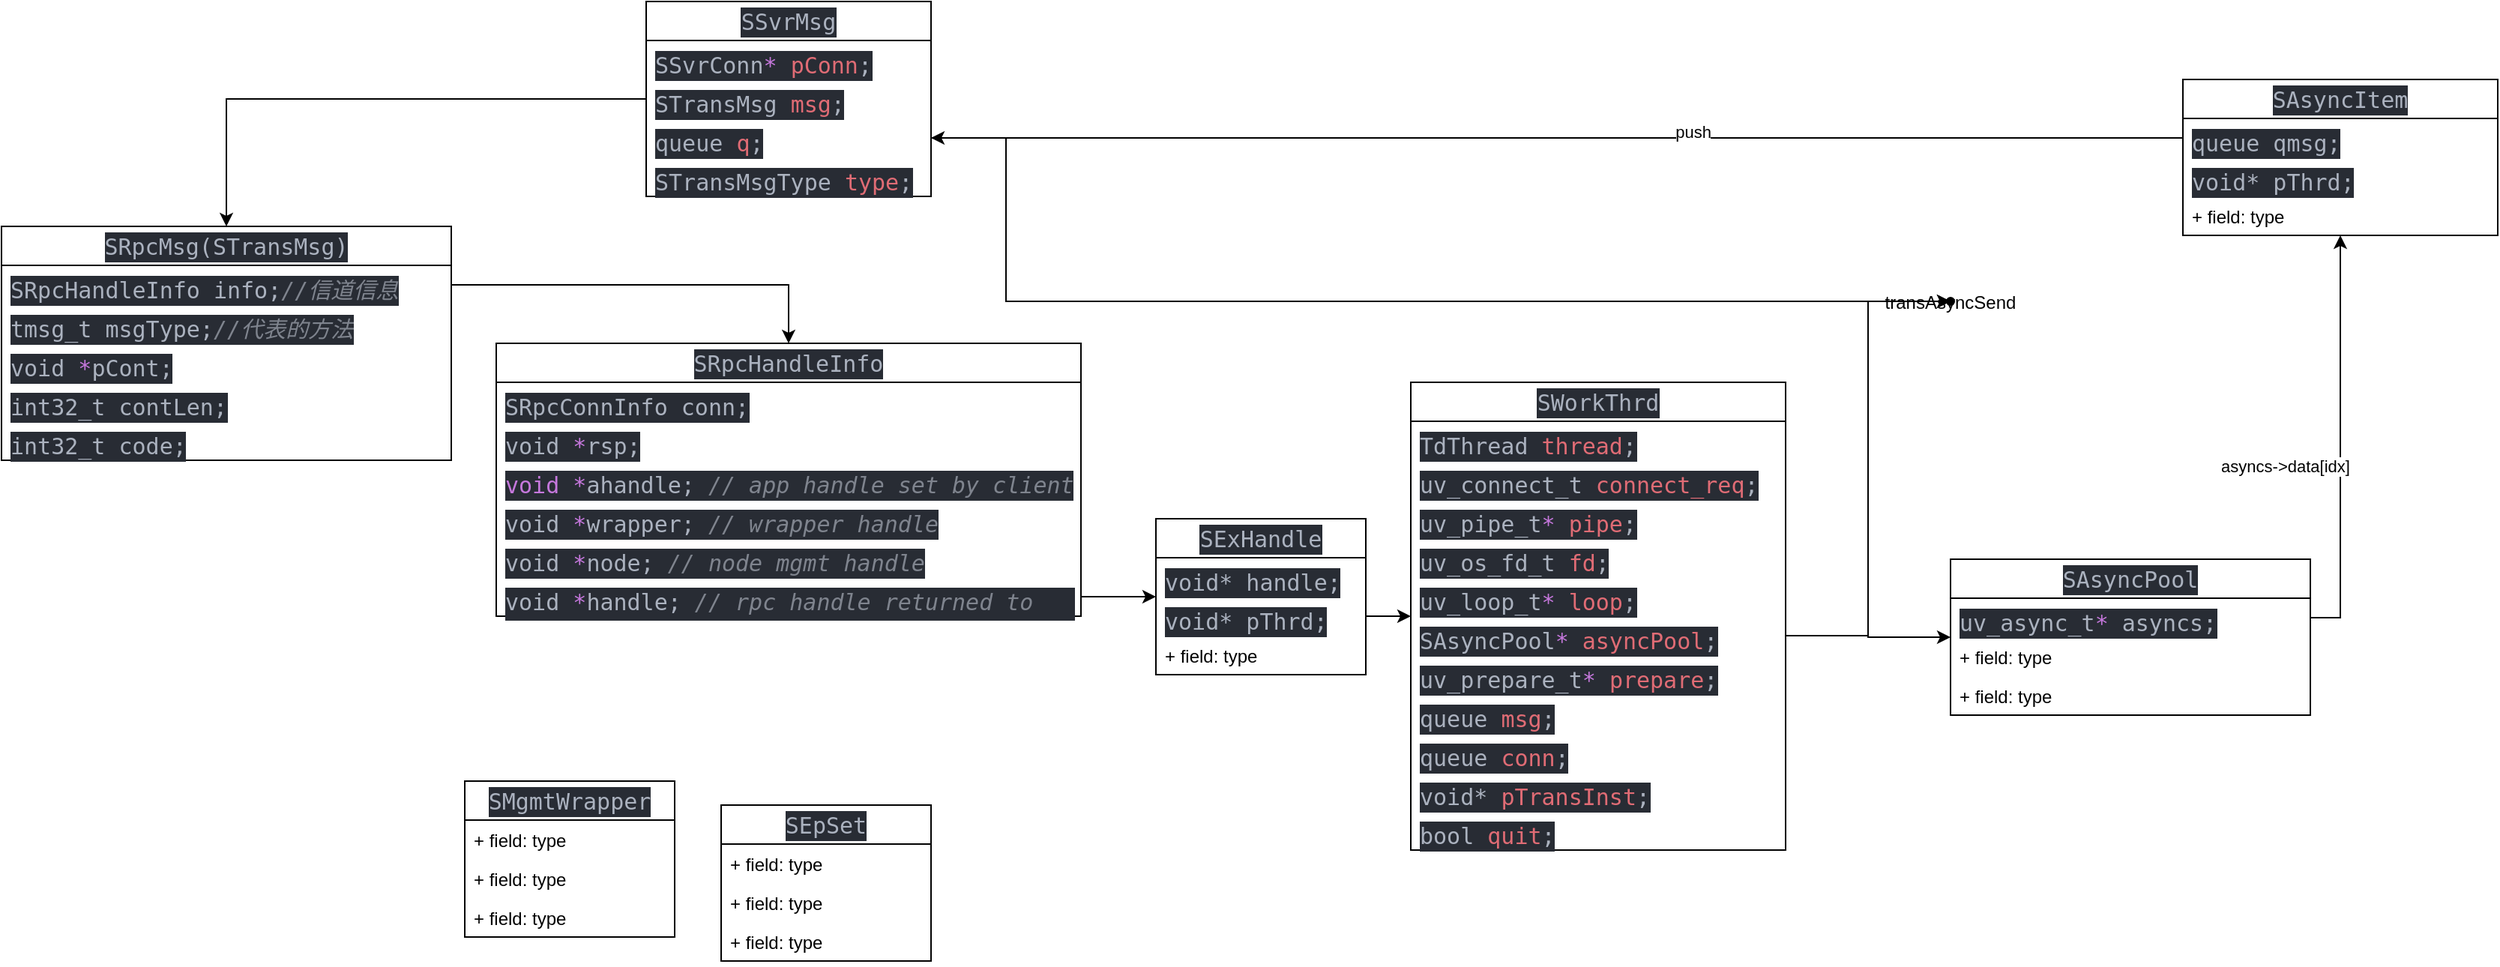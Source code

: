 <mxfile version="21.2.1" type="github">
  <diagram name="第 1 页" id="Cnz2bjXaFL4kkvWKrEmu">
    <mxGraphModel dx="3669" dy="931" grid="1" gridSize="10" guides="1" tooltips="1" connect="1" arrows="1" fold="1" page="1" pageScale="1" pageWidth="850" pageHeight="1100" math="0" shadow="0">
      <root>
        <mxCell id="0" />
        <mxCell id="1" parent="0" />
        <mxCell id="lnTkOZh4VK6lLw1P0NhX-2" value="&lt;div style=&quot;color: rgb(171, 178, 191); background-color: rgb(40, 44, 52); font-family: &amp;quot;Cascadia Code&amp;quot;, &amp;quot;Cascadia Code&amp;quot;, monospace, &amp;quot;Droid Sans Mono&amp;quot;, &amp;quot;monospace&amp;quot;, monospace; font-weight: normal; font-size: 15px; line-height: 20px;&quot;&gt;&lt;div&gt;SRpcMsg(STransMsg)&lt;/div&gt;&lt;/div&gt;" style="swimlane;fontStyle=0;childLayout=stackLayout;horizontal=1;startSize=26;fillColor=none;horizontalStack=0;resizeParent=1;resizeParentMax=0;resizeLast=0;collapsible=1;marginBottom=0;whiteSpace=wrap;html=1;" vertex="1" parent="1">
          <mxGeometry x="-1030" y="290" width="300" height="156" as="geometry" />
        </mxCell>
        <mxCell id="lnTkOZh4VK6lLw1P0NhX-3" value="&lt;div style=&quot;color: rgb(171, 178, 191); background-color: rgb(40, 44, 52); font-family: &amp;quot;Cascadia Code&amp;quot;, &amp;quot;Cascadia Code&amp;quot;, monospace, &amp;quot;Droid Sans Mono&amp;quot;, &amp;quot;monospace&amp;quot;, monospace; font-weight: normal; font-size: 15px; line-height: 20px;&quot;&gt;&lt;div&gt;SRpcHandleInfo info;&lt;span style=&quot;color: #7f848e;font-style: italic;&quot;&gt;//信道信息&lt;/span&gt;&lt;/div&gt;&lt;/div&gt;" style="text;strokeColor=none;fillColor=none;align=left;verticalAlign=top;spacingLeft=4;spacingRight=4;overflow=hidden;rotatable=0;points=[[0,0.5],[1,0.5]];portConstraint=eastwest;whiteSpace=wrap;html=1;" vertex="1" parent="lnTkOZh4VK6lLw1P0NhX-2">
          <mxGeometry y="26" width="300" height="26" as="geometry" />
        </mxCell>
        <mxCell id="lnTkOZh4VK6lLw1P0NhX-4" value="&lt;div style=&quot;color: rgb(171, 178, 191); background-color: rgb(40, 44, 52); font-family: &amp;quot;Cascadia Code&amp;quot;, &amp;quot;Cascadia Code&amp;quot;, monospace, &amp;quot;Droid Sans Mono&amp;quot;, &amp;quot;monospace&amp;quot;, monospace; font-weight: normal; font-size: 15px; line-height: 20px;&quot;&gt;&lt;div&gt;tmsg_t&lt;span style=&quot;color: #abb2bf;&quot;&gt;         msgType;&lt;/span&gt;&lt;span style=&quot;color: #7f848e;font-style: italic;&quot;&gt;//代表的方法&lt;/span&gt;&lt;/div&gt;&lt;/div&gt;" style="text;strokeColor=none;fillColor=none;align=left;verticalAlign=top;spacingLeft=4;spacingRight=4;overflow=hidden;rotatable=0;points=[[0,0.5],[1,0.5]];portConstraint=eastwest;whiteSpace=wrap;html=1;" vertex="1" parent="lnTkOZh4VK6lLw1P0NhX-2">
          <mxGeometry y="52" width="300" height="26" as="geometry" />
        </mxCell>
        <mxCell id="lnTkOZh4VK6lLw1P0NhX-5" value="&lt;div style=&quot;color: rgb(171, 178, 191); background-color: rgb(40, 44, 52); font-family: &amp;quot;Cascadia Code&amp;quot;, &amp;quot;Cascadia Code&amp;quot;, monospace, &amp;quot;Droid Sans Mono&amp;quot;, &amp;quot;monospace&amp;quot;, monospace; font-weight: normal; font-size: 15px; line-height: 20px;&quot;&gt;&lt;div&gt;void&lt;span style=&quot;color: #abb2bf;&quot;&gt;          &lt;/span&gt;&lt;span style=&quot;color: #c678dd;&quot;&gt;*&lt;/span&gt;&lt;span style=&quot;color: #abb2bf;&quot;&gt;pCont;&lt;/span&gt;&lt;/div&gt;&lt;/div&gt;" style="text;strokeColor=none;fillColor=none;align=left;verticalAlign=top;spacingLeft=4;spacingRight=4;overflow=hidden;rotatable=0;points=[[0,0.5],[1,0.5]];portConstraint=eastwest;whiteSpace=wrap;html=1;" vertex="1" parent="lnTkOZh4VK6lLw1P0NhX-2">
          <mxGeometry y="78" width="300" height="26" as="geometry" />
        </mxCell>
        <mxCell id="lnTkOZh4VK6lLw1P0NhX-24" value="&lt;div style=&quot;color: rgb(171, 178, 191); background-color: rgb(40, 44, 52); font-family: &amp;quot;Cascadia Code&amp;quot;, &amp;quot;Cascadia Code&amp;quot;, monospace, &amp;quot;Droid Sans Mono&amp;quot;, &amp;quot;monospace&amp;quot;, monospace; font-weight: normal; font-size: 15px; line-height: 20px;&quot;&gt;&lt;div&gt;int32_t&lt;span style=&quot;color: #abb2bf;&quot;&gt;        contLen;&lt;/span&gt;&lt;/div&gt;&lt;/div&gt;" style="text;strokeColor=none;fillColor=none;align=left;verticalAlign=top;spacingLeft=4;spacingRight=4;overflow=hidden;rotatable=0;points=[[0,0.5],[1,0.5]];portConstraint=eastwest;whiteSpace=wrap;html=1;" vertex="1" parent="lnTkOZh4VK6lLw1P0NhX-2">
          <mxGeometry y="104" width="300" height="26" as="geometry" />
        </mxCell>
        <mxCell id="lnTkOZh4VK6lLw1P0NhX-25" value="&lt;div style=&quot;color: rgb(171, 178, 191); background-color: rgb(40, 44, 52); font-family: &amp;quot;Cascadia Code&amp;quot;, &amp;quot;Cascadia Code&amp;quot;, monospace, &amp;quot;Droid Sans Mono&amp;quot;, &amp;quot;monospace&amp;quot;, monospace; font-weight: normal; font-size: 15px; line-height: 20px;&quot;&gt;&lt;div&gt;int32_t&lt;span style=&quot;color: #abb2bf;&quot;&gt;        code;&lt;/span&gt;&lt;/div&gt;&lt;/div&gt;" style="text;strokeColor=none;fillColor=none;align=left;verticalAlign=top;spacingLeft=4;spacingRight=4;overflow=hidden;rotatable=0;points=[[0,0.5],[1,0.5]];portConstraint=eastwest;whiteSpace=wrap;html=1;" vertex="1" parent="lnTkOZh4VK6lLw1P0NhX-2">
          <mxGeometry y="130" width="300" height="26" as="geometry" />
        </mxCell>
        <mxCell id="lnTkOZh4VK6lLw1P0NhX-7" value="&lt;div style=&quot;color: rgb(171, 178, 191); background-color: rgb(40, 44, 52); font-family: &amp;quot;Cascadia Code&amp;quot;, &amp;quot;Cascadia Code&amp;quot;, monospace, &amp;quot;Droid Sans Mono&amp;quot;, &amp;quot;monospace&amp;quot;, monospace; font-weight: normal; font-size: 15px; line-height: 20px;&quot;&gt;&lt;div&gt;SEpSet&lt;/div&gt;&lt;/div&gt;" style="swimlane;fontStyle=0;childLayout=stackLayout;horizontal=1;startSize=26;fillColor=none;horizontalStack=0;resizeParent=1;resizeParentMax=0;resizeLast=0;collapsible=1;marginBottom=0;whiteSpace=wrap;html=1;" vertex="1" parent="1">
          <mxGeometry x="-550" y="676" width="140" height="104" as="geometry" />
        </mxCell>
        <mxCell id="lnTkOZh4VK6lLw1P0NhX-8" value="+ field: type" style="text;strokeColor=none;fillColor=none;align=left;verticalAlign=top;spacingLeft=4;spacingRight=4;overflow=hidden;rotatable=0;points=[[0,0.5],[1,0.5]];portConstraint=eastwest;whiteSpace=wrap;html=1;" vertex="1" parent="lnTkOZh4VK6lLw1P0NhX-7">
          <mxGeometry y="26" width="140" height="26" as="geometry" />
        </mxCell>
        <mxCell id="lnTkOZh4VK6lLw1P0NhX-9" value="+ field: type" style="text;strokeColor=none;fillColor=none;align=left;verticalAlign=top;spacingLeft=4;spacingRight=4;overflow=hidden;rotatable=0;points=[[0,0.5],[1,0.5]];portConstraint=eastwest;whiteSpace=wrap;html=1;" vertex="1" parent="lnTkOZh4VK6lLw1P0NhX-7">
          <mxGeometry y="52" width="140" height="26" as="geometry" />
        </mxCell>
        <mxCell id="lnTkOZh4VK6lLw1P0NhX-10" value="+ field: type" style="text;strokeColor=none;fillColor=none;align=left;verticalAlign=top;spacingLeft=4;spacingRight=4;overflow=hidden;rotatable=0;points=[[0,0.5],[1,0.5]];portConstraint=eastwest;whiteSpace=wrap;html=1;" vertex="1" parent="lnTkOZh4VK6lLw1P0NhX-7">
          <mxGeometry y="78" width="140" height="26" as="geometry" />
        </mxCell>
        <mxCell id="lnTkOZh4VK6lLw1P0NhX-11" value="&lt;div style=&quot;color: rgb(171, 178, 191); background-color: rgb(40, 44, 52); font-family: &amp;quot;Cascadia Code&amp;quot;, &amp;quot;Cascadia Code&amp;quot;, monospace, &amp;quot;Droid Sans Mono&amp;quot;, &amp;quot;monospace&amp;quot;, monospace; font-weight: normal; font-size: 15px; line-height: 20px;&quot;&gt;&lt;div&gt;SMgmtWrapper&lt;/div&gt;&lt;/div&gt;" style="swimlane;fontStyle=0;childLayout=stackLayout;horizontal=1;startSize=26;fillColor=none;horizontalStack=0;resizeParent=1;resizeParentMax=0;resizeLast=0;collapsible=1;marginBottom=0;whiteSpace=wrap;html=1;" vertex="1" parent="1">
          <mxGeometry x="-721" y="660" width="140" height="104" as="geometry" />
        </mxCell>
        <mxCell id="lnTkOZh4VK6lLw1P0NhX-12" value="+ field: type" style="text;strokeColor=none;fillColor=none;align=left;verticalAlign=top;spacingLeft=4;spacingRight=4;overflow=hidden;rotatable=0;points=[[0,0.5],[1,0.5]];portConstraint=eastwest;whiteSpace=wrap;html=1;" vertex="1" parent="lnTkOZh4VK6lLw1P0NhX-11">
          <mxGeometry y="26" width="140" height="26" as="geometry" />
        </mxCell>
        <mxCell id="lnTkOZh4VK6lLw1P0NhX-13" value="+ field: type" style="text;strokeColor=none;fillColor=none;align=left;verticalAlign=top;spacingLeft=4;spacingRight=4;overflow=hidden;rotatable=0;points=[[0,0.5],[1,0.5]];portConstraint=eastwest;whiteSpace=wrap;html=1;" vertex="1" parent="lnTkOZh4VK6lLw1P0NhX-11">
          <mxGeometry y="52" width="140" height="26" as="geometry" />
        </mxCell>
        <mxCell id="lnTkOZh4VK6lLw1P0NhX-14" value="+ field: type" style="text;strokeColor=none;fillColor=none;align=left;verticalAlign=top;spacingLeft=4;spacingRight=4;overflow=hidden;rotatable=0;points=[[0,0.5],[1,0.5]];portConstraint=eastwest;whiteSpace=wrap;html=1;" vertex="1" parent="lnTkOZh4VK6lLw1P0NhX-11">
          <mxGeometry y="78" width="140" height="26" as="geometry" />
        </mxCell>
        <mxCell id="lnTkOZh4VK6lLw1P0NhX-15" value="&lt;div style=&quot;color: rgb(171, 178, 191); background-color: rgb(40, 44, 52); font-family: &amp;quot;Cascadia Code&amp;quot;, &amp;quot;Cascadia Code&amp;quot;, monospace, &amp;quot;Droid Sans Mono&amp;quot;, &amp;quot;monospace&amp;quot;, monospace; font-weight: normal; font-size: 15px; line-height: 20px;&quot;&gt;&lt;div&gt;SRpcHandleInfo&lt;/div&gt;&lt;/div&gt;" style="swimlane;fontStyle=0;childLayout=stackLayout;horizontal=1;startSize=26;fillColor=none;horizontalStack=0;resizeParent=1;resizeParentMax=0;resizeLast=0;collapsible=1;marginBottom=0;whiteSpace=wrap;html=1;" vertex="1" parent="1">
          <mxGeometry x="-700" y="368" width="390" height="182" as="geometry" />
        </mxCell>
        <mxCell id="lnTkOZh4VK6lLw1P0NhX-16" value="&lt;div style=&quot;color: rgb(171, 178, 191); background-color: rgb(40, 44, 52); font-family: &amp;quot;Cascadia Code&amp;quot;, &amp;quot;Cascadia Code&amp;quot;, monospace, &amp;quot;Droid Sans Mono&amp;quot;, &amp;quot;monospace&amp;quot;, monospace; font-weight: normal; font-size: 15px; line-height: 20px;&quot;&gt;&lt;div&gt;SRpcConnInfo conn;&lt;/div&gt;&lt;/div&gt;" style="text;strokeColor=none;fillColor=none;align=left;verticalAlign=top;spacingLeft=4;spacingRight=4;overflow=hidden;rotatable=0;points=[[0,0.5],[1,0.5]];portConstraint=eastwest;whiteSpace=wrap;html=1;" vertex="1" parent="lnTkOZh4VK6lLw1P0NhX-15">
          <mxGeometry y="26" width="390" height="26" as="geometry" />
        </mxCell>
        <mxCell id="lnTkOZh4VK6lLw1P0NhX-17" value="&lt;div style=&quot;color: rgb(171, 178, 191); background-color: rgb(40, 44, 52); font-family: &amp;quot;Cascadia Code&amp;quot;, &amp;quot;Cascadia Code&amp;quot;, monospace, &amp;quot;Droid Sans Mono&amp;quot;, &amp;quot;monospace&amp;quot;, monospace; font-weight: normal; font-size: 15px; line-height: 20px;&quot;&gt;&lt;div&gt;void&lt;span style=&quot;color: #abb2bf;&quot;&gt;   &lt;/span&gt;&lt;span style=&quot;color: #c678dd;&quot;&gt;*&lt;/span&gt;&lt;span style=&quot;color: #abb2bf;&quot;&gt;rsp;&lt;/span&gt;&lt;/div&gt;&lt;/div&gt;" style="text;strokeColor=none;fillColor=none;align=left;verticalAlign=top;spacingLeft=4;spacingRight=4;overflow=hidden;rotatable=0;points=[[0,0.5],[1,0.5]];portConstraint=eastwest;whiteSpace=wrap;html=1;" vertex="1" parent="lnTkOZh4VK6lLw1P0NhX-15">
          <mxGeometry y="52" width="390" height="26" as="geometry" />
        </mxCell>
        <mxCell id="lnTkOZh4VK6lLw1P0NhX-18" value="&lt;div style=&quot;color: rgb(171, 178, 191); background-color: rgb(40, 44, 52); font-family: &amp;quot;Cascadia Code&amp;quot;, &amp;quot;Cascadia Code&amp;quot;, monospace, &amp;quot;Droid Sans Mono&amp;quot;, &amp;quot;monospace&amp;quot;, monospace; font-weight: normal; font-size: 15px; line-height: 20px;&quot;&gt;&lt;div&gt; &lt;span style=&quot;color: #c678dd;&quot;&gt;void&lt;/span&gt;&lt;span style=&quot;color: #abb2bf;&quot;&gt; &lt;/span&gt;&lt;span style=&quot;color: #c678dd;&quot;&gt;*&lt;/span&gt;&lt;span style=&quot;color: #abb2bf;&quot;&gt;ahandle;&lt;/span&gt;&lt;span style=&quot;color: #7f848e;font-style: italic;&quot;&gt;  // app handle set by client&lt;/span&gt;&lt;/div&gt;&lt;/div&gt;" style="text;strokeColor=none;fillColor=none;align=left;verticalAlign=top;spacingLeft=4;spacingRight=4;overflow=hidden;rotatable=0;points=[[0,0.5],[1,0.5]];portConstraint=eastwest;whiteSpace=wrap;html=1;" vertex="1" parent="lnTkOZh4VK6lLw1P0NhX-15">
          <mxGeometry y="78" width="390" height="26" as="geometry" />
        </mxCell>
        <mxCell id="lnTkOZh4VK6lLw1P0NhX-29" value="&lt;div style=&quot;color: rgb(171, 178, 191); background-color: rgb(40, 44, 52); font-family: &amp;quot;Cascadia Code&amp;quot;, &amp;quot;Cascadia Code&amp;quot;, monospace, &amp;quot;Droid Sans Mono&amp;quot;, &amp;quot;monospace&amp;quot;, monospace; font-weight: normal; font-size: 15px; line-height: 20px;&quot;&gt;&lt;div&gt;void&lt;span style=&quot;color: #abb2bf;&quot;&gt; &lt;/span&gt;&lt;span style=&quot;color: #c678dd;&quot;&gt;*&lt;/span&gt;&lt;span style=&quot;color: #abb2bf;&quot;&gt;wrapper;&lt;/span&gt;&lt;span style=&quot;color: #7f848e;font-style: italic;&quot;&gt;  // wrapper handle&lt;/span&gt;&lt;/div&gt;&lt;/div&gt;" style="text;strokeColor=none;fillColor=none;align=left;verticalAlign=top;spacingLeft=4;spacingRight=4;overflow=hidden;rotatable=0;points=[[0,0.5],[1,0.5]];portConstraint=eastwest;whiteSpace=wrap;html=1;" vertex="1" parent="lnTkOZh4VK6lLw1P0NhX-15">
          <mxGeometry y="104" width="390" height="26" as="geometry" />
        </mxCell>
        <mxCell id="lnTkOZh4VK6lLw1P0NhX-30" value="&lt;div style=&quot;color: rgb(171, 178, 191); background-color: rgb(40, 44, 52); font-family: &amp;quot;Cascadia Code&amp;quot;, &amp;quot;Cascadia Code&amp;quot;, monospace, &amp;quot;Droid Sans Mono&amp;quot;, &amp;quot;monospace&amp;quot;, monospace; font-weight: normal; font-size: 15px; line-height: 20px;&quot;&gt;&lt;div&gt;void&lt;span style=&quot;color: #abb2bf;&quot;&gt; &lt;/span&gt;&lt;span style=&quot;color: #c678dd;&quot;&gt;*&lt;/span&gt;&lt;span style=&quot;color: #abb2bf;&quot;&gt;node;&lt;/span&gt;&lt;span style=&quot;color: #7f848e;font-style: italic;&quot;&gt;     // node mgmt handle&lt;/span&gt;&lt;/div&gt;&lt;/div&gt;" style="text;strokeColor=none;fillColor=none;align=left;verticalAlign=top;spacingLeft=4;spacingRight=4;overflow=hidden;rotatable=0;points=[[0,0.5],[1,0.5]];portConstraint=eastwest;whiteSpace=wrap;html=1;" vertex="1" parent="lnTkOZh4VK6lLw1P0NhX-15">
          <mxGeometry y="130" width="390" height="26" as="geometry" />
        </mxCell>
        <mxCell id="lnTkOZh4VK6lLw1P0NhX-31" value="&lt;div style=&quot;color: rgb(171, 178, 191); background-color: rgb(40, 44, 52); font-family: &amp;quot;Cascadia Code&amp;quot;, &amp;quot;Cascadia Code&amp;quot;, monospace, &amp;quot;Droid Sans Mono&amp;quot;, &amp;quot;monospace&amp;quot;, monospace; font-weight: normal; font-size: 15px; line-height: 20px;&quot;&gt;&lt;div&gt;void&lt;span style=&quot;color: #abb2bf;&quot;&gt;   &lt;/span&gt;&lt;span style=&quot;color: #c678dd;&quot;&gt;*&lt;/span&gt;&lt;span style=&quot;color: #abb2bf;&quot;&gt;handle;&lt;/span&gt;&lt;span style=&quot;color: #7f848e;font-style: italic;&quot;&gt;         // rpc handle returned to app&lt;/span&gt;&lt;/div&gt;&lt;/div&gt;" style="text;strokeColor=none;fillColor=none;align=left;verticalAlign=top;spacingLeft=4;spacingRight=4;overflow=hidden;rotatable=0;points=[[0,0.5],[1,0.5]];portConstraint=eastwest;whiteSpace=wrap;html=1;" vertex="1" parent="lnTkOZh4VK6lLw1P0NhX-15">
          <mxGeometry y="156" width="390" height="26" as="geometry" />
        </mxCell>
        <mxCell id="lnTkOZh4VK6lLw1P0NhX-20" value="&lt;div style=&quot;color: rgb(171, 178, 191); background-color: rgb(40, 44, 52); font-family: &amp;quot;Cascadia Code&amp;quot;, &amp;quot;Cascadia Code&amp;quot;, monospace, &amp;quot;Droid Sans Mono&amp;quot;, &amp;quot;monospace&amp;quot;, monospace; font-weight: normal; font-size: 15px; line-height: 20px;&quot;&gt;&lt;div&gt;SExHandle&lt;/div&gt;&lt;/div&gt;" style="swimlane;fontStyle=0;childLayout=stackLayout;horizontal=1;startSize=26;fillColor=none;horizontalStack=0;resizeParent=1;resizeParentMax=0;resizeLast=0;collapsible=1;marginBottom=0;whiteSpace=wrap;html=1;" vertex="1" parent="1">
          <mxGeometry x="-260" y="485" width="140" height="104" as="geometry" />
        </mxCell>
        <mxCell id="lnTkOZh4VK6lLw1P0NhX-21" value="&lt;div style=&quot;color: rgb(171, 178, 191); background-color: rgb(40, 44, 52); font-family: &amp;quot;Cascadia Code&amp;quot;, &amp;quot;Cascadia Code&amp;quot;, monospace, &amp;quot;Droid Sans Mono&amp;quot;, &amp;quot;monospace&amp;quot;, monospace; font-weight: normal; font-size: 15px; line-height: 20px;&quot;&gt;&lt;div&gt;void*&lt;span style=&quot;color: #abb2bf;&quot;&gt;   handle;&lt;/span&gt;&lt;/div&gt;&lt;/div&gt;" style="text;strokeColor=none;fillColor=none;align=left;verticalAlign=top;spacingLeft=4;spacingRight=4;overflow=hidden;rotatable=0;points=[[0,0.5],[1,0.5]];portConstraint=eastwest;whiteSpace=wrap;html=1;" vertex="1" parent="lnTkOZh4VK6lLw1P0NhX-20">
          <mxGeometry y="26" width="140" height="26" as="geometry" />
        </mxCell>
        <mxCell id="lnTkOZh4VK6lLw1P0NhX-22" value="&lt;div style=&quot;color: rgb(171, 178, 191); background-color: rgb(40, 44, 52); font-family: &amp;quot;Cascadia Code&amp;quot;, &amp;quot;Cascadia Code&amp;quot;, monospace, &amp;quot;Droid Sans Mono&amp;quot;, &amp;quot;monospace&amp;quot;, monospace; font-weight: normal; font-size: 15px; line-height: 20px;&quot;&gt;&lt;div&gt;void*&lt;span style=&quot;color: #abb2bf;&quot;&gt;   pThrd;&lt;/span&gt;&lt;/div&gt;&lt;/div&gt;" style="text;strokeColor=none;fillColor=none;align=left;verticalAlign=top;spacingLeft=4;spacingRight=4;overflow=hidden;rotatable=0;points=[[0,0.5],[1,0.5]];portConstraint=eastwest;whiteSpace=wrap;html=1;" vertex="1" parent="lnTkOZh4VK6lLw1P0NhX-20">
          <mxGeometry y="52" width="140" height="26" as="geometry" />
        </mxCell>
        <mxCell id="lnTkOZh4VK6lLw1P0NhX-23" value="+ field: type" style="text;strokeColor=none;fillColor=none;align=left;verticalAlign=top;spacingLeft=4;spacingRight=4;overflow=hidden;rotatable=0;points=[[0,0.5],[1,0.5]];portConstraint=eastwest;whiteSpace=wrap;html=1;" vertex="1" parent="lnTkOZh4VK6lLw1P0NhX-20">
          <mxGeometry y="78" width="140" height="26" as="geometry" />
        </mxCell>
        <mxCell id="lnTkOZh4VK6lLw1P0NhX-32" style="edgeStyle=orthogonalEdgeStyle;rounded=0;orthogonalLoop=1;jettySize=auto;html=1;" edge="1" parent="1" source="lnTkOZh4VK6lLw1P0NhX-31" target="lnTkOZh4VK6lLw1P0NhX-20">
          <mxGeometry relative="1" as="geometry" />
        </mxCell>
        <mxCell id="lnTkOZh4VK6lLw1P0NhX-33" style="edgeStyle=orthogonalEdgeStyle;rounded=0;orthogonalLoop=1;jettySize=auto;html=1;exitX=1;exitY=0.5;exitDx=0;exitDy=0;" edge="1" parent="1" source="lnTkOZh4VK6lLw1P0NhX-3" target="lnTkOZh4VK6lLw1P0NhX-15">
          <mxGeometry relative="1" as="geometry" />
        </mxCell>
        <mxCell id="lnTkOZh4VK6lLw1P0NhX-34" value="&lt;div style=&quot;color: rgb(171, 178, 191); background-color: rgb(40, 44, 52); font-family: &amp;quot;Cascadia Code&amp;quot;, &amp;quot;Cascadia Code&amp;quot;, monospace, &amp;quot;Droid Sans Mono&amp;quot;, &amp;quot;monospace&amp;quot;, monospace; font-weight: normal; font-size: 15px; line-height: 20px;&quot;&gt;&lt;div&gt;SSvrMsg&lt;/div&gt;&lt;/div&gt;" style="swimlane;fontStyle=0;childLayout=stackLayout;horizontal=1;startSize=26;fillColor=none;horizontalStack=0;resizeParent=1;resizeParentMax=0;resizeLast=0;collapsible=1;marginBottom=0;whiteSpace=wrap;html=1;" vertex="1" parent="1">
          <mxGeometry x="-600" y="140" width="190" height="130" as="geometry" />
        </mxCell>
        <mxCell id="lnTkOZh4VK6lLw1P0NhX-35" value="&lt;div style=&quot;color: rgb(171, 178, 191); background-color: rgb(40, 44, 52); font-family: &amp;quot;Cascadia Code&amp;quot;, &amp;quot;Cascadia Code&amp;quot;, monospace, &amp;quot;Droid Sans Mono&amp;quot;, &amp;quot;monospace&amp;quot;, monospace; font-weight: normal; font-size: 15px; line-height: 20px;&quot;&gt;&lt;div&gt;SSvrConn&lt;span style=&quot;color: #c678dd;&quot;&gt;*&lt;/span&gt;&lt;span style=&quot;color: #abb2bf;&quot;&gt;     &lt;/span&gt;&lt;span style=&quot;color: #e06c75;&quot;&gt;pConn&lt;/span&gt;&lt;span style=&quot;color: #abb2bf;&quot;&gt;;&lt;/span&gt;&lt;/div&gt;&lt;/div&gt;" style="text;strokeColor=none;fillColor=none;align=left;verticalAlign=top;spacingLeft=4;spacingRight=4;overflow=hidden;rotatable=0;points=[[0,0.5],[1,0.5]];portConstraint=eastwest;whiteSpace=wrap;html=1;" vertex="1" parent="lnTkOZh4VK6lLw1P0NhX-34">
          <mxGeometry y="26" width="190" height="26" as="geometry" />
        </mxCell>
        <mxCell id="lnTkOZh4VK6lLw1P0NhX-36" value="&lt;div style=&quot;color: rgb(171, 178, 191); background-color: rgb(40, 44, 52); font-family: &amp;quot;Cascadia Code&amp;quot;, &amp;quot;Cascadia Code&amp;quot;, monospace, &amp;quot;Droid Sans Mono&amp;quot;, &amp;quot;monospace&amp;quot;, monospace; font-weight: normal; font-size: 15px; line-height: 20px;&quot;&gt;&lt;div&gt;STransMsg&lt;span style=&quot;color: #abb2bf;&quot;&gt;     &lt;/span&gt;&lt;span style=&quot;color: #e06c75;&quot;&gt;msg&lt;/span&gt;&lt;span style=&quot;color: #abb2bf;&quot;&gt;;&lt;/span&gt;&lt;/div&gt;&lt;/div&gt;" style="text;strokeColor=none;fillColor=none;align=left;verticalAlign=top;spacingLeft=4;spacingRight=4;overflow=hidden;rotatable=0;points=[[0,0.5],[1,0.5]];portConstraint=eastwest;whiteSpace=wrap;html=1;" vertex="1" parent="lnTkOZh4VK6lLw1P0NhX-34">
          <mxGeometry y="52" width="190" height="26" as="geometry" />
        </mxCell>
        <mxCell id="lnTkOZh4VK6lLw1P0NhX-37" value="&lt;div style=&quot;color: rgb(171, 178, 191); background-color: rgb(40, 44, 52); font-family: &amp;quot;Cascadia Code&amp;quot;, &amp;quot;Cascadia Code&amp;quot;, monospace, &amp;quot;Droid Sans Mono&amp;quot;, &amp;quot;monospace&amp;quot;, monospace; font-weight: normal; font-size: 15px; line-height: 20px;&quot;&gt;&lt;div&gt;queue&lt;span style=&quot;color: #abb2bf;&quot;&gt;         &lt;/span&gt;&lt;span style=&quot;color: #e06c75;&quot;&gt;q&lt;/span&gt;&lt;span style=&quot;color: #abb2bf;&quot;&gt;;&lt;/span&gt;&lt;/div&gt;&lt;/div&gt;" style="text;strokeColor=none;fillColor=none;align=left;verticalAlign=top;spacingLeft=4;spacingRight=4;overflow=hidden;rotatable=0;points=[[0,0.5],[1,0.5]];portConstraint=eastwest;whiteSpace=wrap;html=1;" vertex="1" parent="lnTkOZh4VK6lLw1P0NhX-34">
          <mxGeometry y="78" width="190" height="26" as="geometry" />
        </mxCell>
        <mxCell id="lnTkOZh4VK6lLw1P0NhX-38" value="&lt;div style=&quot;color: rgb(171, 178, 191); background-color: rgb(40, 44, 52); font-family: &amp;quot;Cascadia Code&amp;quot;, &amp;quot;Cascadia Code&amp;quot;, monospace, &amp;quot;Droid Sans Mono&amp;quot;, &amp;quot;monospace&amp;quot;, monospace; font-weight: normal; font-size: 15px; line-height: 20px;&quot;&gt;&lt;div&gt;STransMsgType&lt;span style=&quot;color: #abb2bf;&quot;&gt; &lt;/span&gt;&lt;span style=&quot;color: #e06c75;&quot;&gt;type&lt;/span&gt;&lt;span style=&quot;color: #abb2bf;&quot;&gt;;&lt;/span&gt;&lt;/div&gt;&lt;/div&gt;" style="text;strokeColor=none;fillColor=none;align=left;verticalAlign=top;spacingLeft=4;spacingRight=4;overflow=hidden;rotatable=0;points=[[0,0.5],[1,0.5]];portConstraint=eastwest;whiteSpace=wrap;html=1;" vertex="1" parent="lnTkOZh4VK6lLw1P0NhX-34">
          <mxGeometry y="104" width="190" height="26" as="geometry" />
        </mxCell>
        <mxCell id="lnTkOZh4VK6lLw1P0NhX-40" style="edgeStyle=orthogonalEdgeStyle;rounded=0;orthogonalLoop=1;jettySize=auto;html=1;" edge="1" parent="1" source="lnTkOZh4VK6lLw1P0NhX-36" target="lnTkOZh4VK6lLw1P0NhX-2">
          <mxGeometry relative="1" as="geometry" />
        </mxCell>
        <mxCell id="lnTkOZh4VK6lLw1P0NhX-41" value="&lt;div style=&quot;color: rgb(171, 178, 191); background-color: rgb(40, 44, 52); font-family: &amp;quot;Cascadia Code&amp;quot;, &amp;quot;Cascadia Code&amp;quot;, monospace, &amp;quot;Droid Sans Mono&amp;quot;, &amp;quot;monospace&amp;quot;, monospace; font-weight: normal; font-size: 15px; line-height: 20px;&quot;&gt;&lt;div&gt;SWorkThrd&lt;/div&gt;&lt;/div&gt;" style="swimlane;fontStyle=0;childLayout=stackLayout;horizontal=1;startSize=26;fillColor=none;horizontalStack=0;resizeParent=1;resizeParentMax=0;resizeLast=0;collapsible=1;marginBottom=0;whiteSpace=wrap;html=1;" vertex="1" parent="1">
          <mxGeometry x="-90" y="394" width="250" height="312" as="geometry" />
        </mxCell>
        <mxCell id="lnTkOZh4VK6lLw1P0NhX-42" value="&lt;div style=&quot;color: rgb(171, 178, 191); background-color: rgb(40, 44, 52); font-family: &amp;quot;Cascadia Code&amp;quot;, &amp;quot;Cascadia Code&amp;quot;, monospace, &amp;quot;Droid Sans Mono&amp;quot;, &amp;quot;monospace&amp;quot;, monospace; font-weight: normal; font-size: 15px; line-height: 20px;&quot;&gt;&lt;div&gt;TdThread&lt;span style=&quot;color: #abb2bf;&quot;&gt;      &lt;/span&gt;&lt;span style=&quot;color: #e06c75;&quot;&gt;thread&lt;/span&gt;&lt;span style=&quot;color: #abb2bf;&quot;&gt;;&lt;/span&gt;&lt;/div&gt;&lt;/div&gt;" style="text;strokeColor=none;fillColor=none;align=left;verticalAlign=top;spacingLeft=4;spacingRight=4;overflow=hidden;rotatable=0;points=[[0,0.5],[1,0.5]];portConstraint=eastwest;whiteSpace=wrap;html=1;" vertex="1" parent="lnTkOZh4VK6lLw1P0NhX-41">
          <mxGeometry y="26" width="250" height="26" as="geometry" />
        </mxCell>
        <mxCell id="lnTkOZh4VK6lLw1P0NhX-43" value="&lt;div style=&quot;color: rgb(171, 178, 191); background-color: rgb(40, 44, 52); font-family: &amp;quot;Cascadia Code&amp;quot;, &amp;quot;Cascadia Code&amp;quot;, monospace, &amp;quot;Droid Sans Mono&amp;quot;, &amp;quot;monospace&amp;quot;, monospace; font-weight: normal; font-size: 15px; line-height: 20px;&quot;&gt;&lt;div&gt;uv_connect_t&lt;span style=&quot;color: #abb2bf;&quot;&gt;  &lt;/span&gt;&lt;span style=&quot;color: #e06c75;&quot;&gt;connect_req&lt;/span&gt;&lt;span style=&quot;color: #abb2bf;&quot;&gt;;&lt;/span&gt;&lt;/div&gt;&lt;/div&gt;" style="text;strokeColor=none;fillColor=none;align=left;verticalAlign=top;spacingLeft=4;spacingRight=4;overflow=hidden;rotatable=0;points=[[0,0.5],[1,0.5]];portConstraint=eastwest;whiteSpace=wrap;html=1;" vertex="1" parent="lnTkOZh4VK6lLw1P0NhX-41">
          <mxGeometry y="52" width="250" height="26" as="geometry" />
        </mxCell>
        <mxCell id="lnTkOZh4VK6lLw1P0NhX-44" value="&lt;div style=&quot;color: rgb(171, 178, 191); background-color: rgb(40, 44, 52); font-family: &amp;quot;Cascadia Code&amp;quot;, &amp;quot;Cascadia Code&amp;quot;, monospace, &amp;quot;Droid Sans Mono&amp;quot;, &amp;quot;monospace&amp;quot;, monospace; font-weight: normal; font-size: 15px; line-height: 20px;&quot;&gt;&lt;div&gt;uv_pipe_t&lt;span style=&quot;color: #c678dd;&quot;&gt;*&lt;/span&gt;&lt;span style=&quot;color: #abb2bf;&quot;&gt;    &lt;/span&gt;&lt;span style=&quot;color: #e06c75;&quot;&gt;pipe&lt;/span&gt;&lt;span style=&quot;color: #abb2bf;&quot;&gt;;&lt;/span&gt;&lt;/div&gt;&lt;/div&gt;" style="text;strokeColor=none;fillColor=none;align=left;verticalAlign=top;spacingLeft=4;spacingRight=4;overflow=hidden;rotatable=0;points=[[0,0.5],[1,0.5]];portConstraint=eastwest;whiteSpace=wrap;html=1;" vertex="1" parent="lnTkOZh4VK6lLw1P0NhX-41">
          <mxGeometry y="78" width="250" height="26" as="geometry" />
        </mxCell>
        <mxCell id="lnTkOZh4VK6lLw1P0NhX-46" value="&lt;div style=&quot;color: rgb(171, 178, 191); background-color: rgb(40, 44, 52); font-family: &amp;quot;Cascadia Code&amp;quot;, &amp;quot;Cascadia Code&amp;quot;, monospace, &amp;quot;Droid Sans Mono&amp;quot;, &amp;quot;monospace&amp;quot;, monospace; font-weight: normal; font-size: 15px; line-height: 20px;&quot;&gt;&lt;div&gt;uv_os_fd_t&lt;span style=&quot;color: #abb2bf;&quot;&gt;    &lt;/span&gt;&lt;span style=&quot;color: #e06c75;&quot;&gt;fd&lt;/span&gt;&lt;span style=&quot;color: #abb2bf;&quot;&gt;;&lt;/span&gt;&lt;/div&gt;&lt;/div&gt;" style="text;strokeColor=none;fillColor=none;align=left;verticalAlign=top;spacingLeft=4;spacingRight=4;overflow=hidden;rotatable=0;points=[[0,0.5],[1,0.5]];portConstraint=eastwest;whiteSpace=wrap;html=1;" vertex="1" parent="lnTkOZh4VK6lLw1P0NhX-41">
          <mxGeometry y="104" width="250" height="26" as="geometry" />
        </mxCell>
        <mxCell id="lnTkOZh4VK6lLw1P0NhX-49" value="&lt;div style=&quot;color: rgb(171, 178, 191); background-color: rgb(40, 44, 52); font-family: &amp;quot;Cascadia Code&amp;quot;, &amp;quot;Cascadia Code&amp;quot;, monospace, &amp;quot;Droid Sans Mono&amp;quot;, &amp;quot;monospace&amp;quot;, monospace; font-weight: normal; font-size: 15px; line-height: 20px;&quot;&gt;&lt;div&gt;uv_loop_t&lt;span style=&quot;color: #c678dd;&quot;&gt;*&lt;/span&gt;&lt;span style=&quot;color: #abb2bf;&quot;&gt;    &lt;/span&gt;&lt;span style=&quot;color: #e06c75;&quot;&gt;loop&lt;/span&gt;&lt;span style=&quot;color: #abb2bf;&quot;&gt;;&lt;/span&gt;&lt;/div&gt;&lt;/div&gt;" style="text;strokeColor=none;fillColor=none;align=left;verticalAlign=top;spacingLeft=4;spacingRight=4;overflow=hidden;rotatable=0;points=[[0,0.5],[1,0.5]];portConstraint=eastwest;whiteSpace=wrap;html=1;" vertex="1" parent="lnTkOZh4VK6lLw1P0NhX-41">
          <mxGeometry y="130" width="250" height="26" as="geometry" />
        </mxCell>
        <mxCell id="lnTkOZh4VK6lLw1P0NhX-50" value="&lt;div style=&quot;color: rgb(171, 178, 191); background-color: rgb(40, 44, 52); font-family: &amp;quot;Cascadia Code&amp;quot;, &amp;quot;Cascadia Code&amp;quot;, monospace, &amp;quot;Droid Sans Mono&amp;quot;, &amp;quot;monospace&amp;quot;, monospace; font-weight: normal; font-size: 15px; line-height: 20px;&quot;&gt;&lt;div&gt;SAsyncPool&lt;span style=&quot;color: #c678dd;&quot;&gt;*&lt;/span&gt;&lt;span style=&quot;color: #abb2bf;&quot;&gt;   &lt;/span&gt;&lt;span style=&quot;color: #e06c75;&quot;&gt;asyncPool&lt;/span&gt;&lt;span style=&quot;color: #abb2bf;&quot;&gt;;&lt;/span&gt;&lt;/div&gt;&lt;/div&gt;" style="text;strokeColor=none;fillColor=none;align=left;verticalAlign=top;spacingLeft=4;spacingRight=4;overflow=hidden;rotatable=0;points=[[0,0.5],[1,0.5]];portConstraint=eastwest;whiteSpace=wrap;html=1;" vertex="1" parent="lnTkOZh4VK6lLw1P0NhX-41">
          <mxGeometry y="156" width="250" height="26" as="geometry" />
        </mxCell>
        <mxCell id="lnTkOZh4VK6lLw1P0NhX-51" value="&lt;div style=&quot;color: rgb(171, 178, 191); background-color: rgb(40, 44, 52); font-family: &amp;quot;Cascadia Code&amp;quot;, &amp;quot;Cascadia Code&amp;quot;, monospace, &amp;quot;Droid Sans Mono&amp;quot;, &amp;quot;monospace&amp;quot;, monospace; font-weight: normal; font-size: 15px; line-height: 20px;&quot;&gt;&lt;div&gt;uv_prepare_t&lt;span style=&quot;color: #c678dd;&quot;&gt;*&lt;/span&gt;&lt;span style=&quot;color: #abb2bf;&quot;&gt; &lt;/span&gt;&lt;span style=&quot;color: #e06c75;&quot;&gt;prepare&lt;/span&gt;&lt;span style=&quot;color: #abb2bf;&quot;&gt;;&lt;/span&gt;&lt;/div&gt;&lt;/div&gt;" style="text;strokeColor=none;fillColor=none;align=left;verticalAlign=top;spacingLeft=4;spacingRight=4;overflow=hidden;rotatable=0;points=[[0,0.5],[1,0.5]];portConstraint=eastwest;whiteSpace=wrap;html=1;" vertex="1" parent="lnTkOZh4VK6lLw1P0NhX-41">
          <mxGeometry y="182" width="250" height="26" as="geometry" />
        </mxCell>
        <mxCell id="lnTkOZh4VK6lLw1P0NhX-52" value="&lt;div style=&quot;color: rgb(171, 178, 191); background-color: rgb(40, 44, 52); font-family: &amp;quot;Cascadia Code&amp;quot;, &amp;quot;Cascadia Code&amp;quot;, monospace, &amp;quot;Droid Sans Mono&amp;quot;, &amp;quot;monospace&amp;quot;, monospace; font-weight: normal; font-size: 15px; line-height: 20px;&quot;&gt;&lt;div&gt;queue&lt;span style=&quot;color: #abb2bf;&quot;&gt;         &lt;/span&gt;&lt;span style=&quot;color: #e06c75;&quot;&gt;msg&lt;/span&gt;&lt;span style=&quot;color: #abb2bf;&quot;&gt;;&lt;/span&gt;&lt;/div&gt;&lt;/div&gt;" style="text;strokeColor=none;fillColor=none;align=left;verticalAlign=top;spacingLeft=4;spacingRight=4;overflow=hidden;rotatable=0;points=[[0,0.5],[1,0.5]];portConstraint=eastwest;whiteSpace=wrap;html=1;" vertex="1" parent="lnTkOZh4VK6lLw1P0NhX-41">
          <mxGeometry y="208" width="250" height="26" as="geometry" />
        </mxCell>
        <mxCell id="lnTkOZh4VK6lLw1P0NhX-53" value="&lt;div style=&quot;color: rgb(171, 178, 191); background-color: rgb(40, 44, 52); font-family: &amp;quot;Cascadia Code&amp;quot;, &amp;quot;Cascadia Code&amp;quot;, monospace, &amp;quot;Droid Sans Mono&amp;quot;, &amp;quot;monospace&amp;quot;, monospace; font-weight: normal; font-size: 15px; line-height: 20px;&quot;&gt;&lt;div&gt;queue&lt;span style=&quot;color: #abb2bf;&quot;&gt; &lt;/span&gt;&lt;span style=&quot;color: #e06c75;&quot;&gt;conn&lt;/span&gt;&lt;span style=&quot;color: #abb2bf;&quot;&gt;;&lt;/span&gt;&lt;/div&gt;&lt;/div&gt;" style="text;strokeColor=none;fillColor=none;align=left;verticalAlign=top;spacingLeft=4;spacingRight=4;overflow=hidden;rotatable=0;points=[[0,0.5],[1,0.5]];portConstraint=eastwest;whiteSpace=wrap;html=1;" vertex="1" parent="lnTkOZh4VK6lLw1P0NhX-41">
          <mxGeometry y="234" width="250" height="26" as="geometry" />
        </mxCell>
        <mxCell id="lnTkOZh4VK6lLw1P0NhX-54" value="&lt;div style=&quot;color: rgb(171, 178, 191); background-color: rgb(40, 44, 52); font-family: &amp;quot;Cascadia Code&amp;quot;, &amp;quot;Cascadia Code&amp;quot;, monospace, &amp;quot;Droid Sans Mono&amp;quot;, &amp;quot;monospace&amp;quot;, monospace; font-weight: normal; font-size: 15px; line-height: 20px;&quot;&gt;&lt;div&gt;void*&lt;span style=&quot;color: #abb2bf;&quot;&gt; &lt;/span&gt;&lt;span style=&quot;color: #e06c75;&quot;&gt;pTransInst&lt;/span&gt;&lt;span style=&quot;color: #abb2bf;&quot;&gt;;&lt;/span&gt;&lt;/div&gt;&lt;/div&gt;" style="text;strokeColor=none;fillColor=none;align=left;verticalAlign=top;spacingLeft=4;spacingRight=4;overflow=hidden;rotatable=0;points=[[0,0.5],[1,0.5]];portConstraint=eastwest;whiteSpace=wrap;html=1;" vertex="1" parent="lnTkOZh4VK6lLw1P0NhX-41">
          <mxGeometry y="260" width="250" height="26" as="geometry" />
        </mxCell>
        <mxCell id="lnTkOZh4VK6lLw1P0NhX-55" value="&lt;div style=&quot;color: rgb(171, 178, 191); background-color: rgb(40, 44, 52); font-family: &amp;quot;Cascadia Code&amp;quot;, &amp;quot;Cascadia Code&amp;quot;, monospace, &amp;quot;Droid Sans Mono&amp;quot;, &amp;quot;monospace&amp;quot;, monospace; font-weight: normal; font-size: 15px; line-height: 20px;&quot;&gt;&lt;div&gt;bool&lt;span style=&quot;color: #abb2bf;&quot;&gt;  &lt;/span&gt;&lt;span style=&quot;color: #e06c75;&quot;&gt;quit&lt;/span&gt;&lt;span style=&quot;color: #abb2bf;&quot;&gt;;&lt;/span&gt;&lt;/div&gt;&lt;/div&gt;" style="text;strokeColor=none;fillColor=none;align=left;verticalAlign=top;spacingLeft=4;spacingRight=4;overflow=hidden;rotatable=0;points=[[0,0.5],[1,0.5]];portConstraint=eastwest;whiteSpace=wrap;html=1;" vertex="1" parent="lnTkOZh4VK6lLw1P0NhX-41">
          <mxGeometry y="286" width="250" height="26" as="geometry" />
        </mxCell>
        <mxCell id="lnTkOZh4VK6lLw1P0NhX-45" style="edgeStyle=orthogonalEdgeStyle;rounded=0;orthogonalLoop=1;jettySize=auto;html=1;" edge="1" parent="1" source="lnTkOZh4VK6lLw1P0NhX-22" target="lnTkOZh4VK6lLw1P0NhX-41">
          <mxGeometry relative="1" as="geometry" />
        </mxCell>
        <mxCell id="lnTkOZh4VK6lLw1P0NhX-59" value="transAsyncSend" style="shape=waypoint;sketch=0;fillStyle=solid;size=6;pointerEvents=1;points=[];fillColor=none;resizable=0;rotatable=0;perimeter=centerPerimeter;snapToPoint=1;" vertex="1" parent="1">
          <mxGeometry x="260" y="330" width="20" height="20" as="geometry" />
        </mxCell>
        <mxCell id="lnTkOZh4VK6lLw1P0NhX-57" style="edgeStyle=elbowEdgeStyle;rounded=0;orthogonalLoop=1;jettySize=auto;html=1;entryX=0.5;entryY=0.675;entryDx=0;entryDy=0;entryPerimeter=0;exitX=1;exitY=0.5;exitDx=0;exitDy=0;" edge="1" parent="1" source="lnTkOZh4VK6lLw1P0NhX-37" target="lnTkOZh4VK6lLw1P0NhX-59">
          <mxGeometry relative="1" as="geometry">
            <mxPoint x="290" y="420" as="targetPoint" />
            <Array as="points">
              <mxPoint x="-360" y="260" />
            </Array>
          </mxGeometry>
        </mxCell>
        <mxCell id="lnTkOZh4VK6lLw1P0NhX-58" style="edgeStyle=elbowEdgeStyle;rounded=0;orthogonalLoop=1;jettySize=auto;html=1;entryX=0.75;entryY=0.592;entryDx=0;entryDy=0;entryPerimeter=0;" edge="1" parent="1" source="lnTkOZh4VK6lLw1P0NhX-50" target="lnTkOZh4VK6lLw1P0NhX-59">
          <mxGeometry relative="1" as="geometry">
            <mxPoint x="300" y="440" as="targetPoint" />
          </mxGeometry>
        </mxCell>
        <mxCell id="lnTkOZh4VK6lLw1P0NhX-62" value="&lt;div style=&quot;color: rgb(171, 178, 191); background-color: rgb(40, 44, 52); font-family: &amp;quot;Cascadia Code&amp;quot;, &amp;quot;Cascadia Code&amp;quot;, monospace, &amp;quot;Droid Sans Mono&amp;quot;, &amp;quot;monospace&amp;quot;, monospace; font-weight: normal; font-size: 15px; line-height: 20px;&quot;&gt;&lt;div&gt;SAsyncItem&lt;/div&gt;&lt;/div&gt;" style="swimlane;fontStyle=0;childLayout=stackLayout;horizontal=1;startSize=26;fillColor=none;horizontalStack=0;resizeParent=1;resizeParentMax=0;resizeLast=0;collapsible=1;marginBottom=0;whiteSpace=wrap;html=1;" vertex="1" parent="1">
          <mxGeometry x="425" y="192" width="210" height="104" as="geometry" />
        </mxCell>
        <mxCell id="lnTkOZh4VK6lLw1P0NhX-63" value="&lt;div style=&quot;color: rgb(171, 178, 191); background-color: rgb(40, 44, 52); font-family: &amp;quot;Cascadia Code&amp;quot;, &amp;quot;Cascadia Code&amp;quot;, monospace, &amp;quot;Droid Sans Mono&amp;quot;, &amp;quot;monospace&amp;quot;, monospace; font-weight: normal; font-size: 15px; line-height: 20px;&quot;&gt;&lt;div&gt;queue         qmsg;&lt;/div&gt;&lt;/div&gt;" style="text;strokeColor=none;fillColor=none;align=left;verticalAlign=top;spacingLeft=4;spacingRight=4;overflow=hidden;rotatable=0;points=[[0,0.5],[1,0.5]];portConstraint=eastwest;whiteSpace=wrap;html=1;" vertex="1" parent="lnTkOZh4VK6lLw1P0NhX-62">
          <mxGeometry y="26" width="210" height="26" as="geometry" />
        </mxCell>
        <mxCell id="lnTkOZh4VK6lLw1P0NhX-64" value="&lt;div style=&quot;color: rgb(171, 178, 191); background-color: rgb(40, 44, 52); font-family: &amp;quot;Cascadia Code&amp;quot;, &amp;quot;Cascadia Code&amp;quot;, monospace, &amp;quot;Droid Sans Mono&amp;quot;, &amp;quot;monospace&amp;quot;, monospace; font-weight: normal; font-size: 15px; line-height: 20px;&quot;&gt;&lt;div&gt;void*&lt;span style=&quot;color: #abb2bf;&quot;&gt;         pThrd;&lt;/span&gt;&lt;/div&gt;&lt;/div&gt;" style="text;strokeColor=none;fillColor=none;align=left;verticalAlign=top;spacingLeft=4;spacingRight=4;overflow=hidden;rotatable=0;points=[[0,0.5],[1,0.5]];portConstraint=eastwest;whiteSpace=wrap;html=1;" vertex="1" parent="lnTkOZh4VK6lLw1P0NhX-62">
          <mxGeometry y="52" width="210" height="26" as="geometry" />
        </mxCell>
        <mxCell id="lnTkOZh4VK6lLw1P0NhX-65" value="+ field: type" style="text;strokeColor=none;fillColor=none;align=left;verticalAlign=top;spacingLeft=4;spacingRight=4;overflow=hidden;rotatable=0;points=[[0,0.5],[1,0.5]];portConstraint=eastwest;whiteSpace=wrap;html=1;" vertex="1" parent="lnTkOZh4VK6lLw1P0NhX-62">
          <mxGeometry y="78" width="210" height="26" as="geometry" />
        </mxCell>
        <mxCell id="lnTkOZh4VK6lLw1P0NhX-66" value="&lt;div style=&quot;color: rgb(171, 178, 191); background-color: rgb(40, 44, 52); font-family: &amp;quot;Cascadia Code&amp;quot;, &amp;quot;Cascadia Code&amp;quot;, monospace, &amp;quot;Droid Sans Mono&amp;quot;, &amp;quot;monospace&amp;quot;, monospace; font-weight: normal; font-size: 15px; line-height: 20px;&quot;&gt;&lt;div&gt;SAsyncPool&lt;/div&gt;&lt;/div&gt;" style="swimlane;fontStyle=0;childLayout=stackLayout;horizontal=1;startSize=26;fillColor=none;horizontalStack=0;resizeParent=1;resizeParentMax=0;resizeLast=0;collapsible=1;marginBottom=0;whiteSpace=wrap;html=1;" vertex="1" parent="1">
          <mxGeometry x="270" y="512" width="240" height="104" as="geometry" />
        </mxCell>
        <mxCell id="lnTkOZh4VK6lLw1P0NhX-67" value="&lt;div style=&quot;color: rgb(171, 178, 191); background-color: rgb(40, 44, 52); font-family: &amp;quot;Cascadia Code&amp;quot;, &amp;quot;Cascadia Code&amp;quot;, monospace, &amp;quot;Droid Sans Mono&amp;quot;, &amp;quot;monospace&amp;quot;, monospace; font-weight: normal; font-size: 15px; line-height: 20px;&quot;&gt;&lt;div&gt;uv_async_t&lt;span style=&quot;color: #c678dd;&quot;&gt;*&lt;/span&gt;&lt;span style=&quot;color: #abb2bf;&quot;&gt; asyncs;&lt;/span&gt;&lt;/div&gt;&lt;/div&gt;" style="text;strokeColor=none;fillColor=none;align=left;verticalAlign=top;spacingLeft=4;spacingRight=4;overflow=hidden;rotatable=0;points=[[0,0.5],[1,0.5]];portConstraint=eastwest;whiteSpace=wrap;html=1;" vertex="1" parent="lnTkOZh4VK6lLw1P0NhX-66">
          <mxGeometry y="26" width="240" height="26" as="geometry" />
        </mxCell>
        <mxCell id="lnTkOZh4VK6lLw1P0NhX-68" value="+ field: type" style="text;strokeColor=none;fillColor=none;align=left;verticalAlign=top;spacingLeft=4;spacingRight=4;overflow=hidden;rotatable=0;points=[[0,0.5],[1,0.5]];portConstraint=eastwest;whiteSpace=wrap;html=1;" vertex="1" parent="lnTkOZh4VK6lLw1P0NhX-66">
          <mxGeometry y="52" width="240" height="26" as="geometry" />
        </mxCell>
        <mxCell id="lnTkOZh4VK6lLw1P0NhX-69" value="+ field: type" style="text;strokeColor=none;fillColor=none;align=left;verticalAlign=top;spacingLeft=4;spacingRight=4;overflow=hidden;rotatable=0;points=[[0,0.5],[1,0.5]];portConstraint=eastwest;whiteSpace=wrap;html=1;" vertex="1" parent="lnTkOZh4VK6lLw1P0NhX-66">
          <mxGeometry y="78" width="240" height="26" as="geometry" />
        </mxCell>
        <mxCell id="lnTkOZh4VK6lLw1P0NhX-70" style="edgeStyle=orthogonalEdgeStyle;rounded=0;orthogonalLoop=1;jettySize=auto;html=1;" edge="1" parent="1" source="lnTkOZh4VK6lLw1P0NhX-50" target="lnTkOZh4VK6lLw1P0NhX-66">
          <mxGeometry relative="1" as="geometry" />
        </mxCell>
        <mxCell id="lnTkOZh4VK6lLw1P0NhX-71" style="edgeStyle=orthogonalEdgeStyle;rounded=0;orthogonalLoop=1;jettySize=auto;html=1;exitX=1;exitY=0.5;exitDx=0;exitDy=0;" edge="1" parent="1" source="lnTkOZh4VK6lLw1P0NhX-67" target="lnTkOZh4VK6lLw1P0NhX-62">
          <mxGeometry relative="1" as="geometry" />
        </mxCell>
        <mxCell id="lnTkOZh4VK6lLw1P0NhX-72" value="asyncs-&amp;gt;data[idx]" style="edgeLabel;html=1;align=center;verticalAlign=middle;resizable=0;points=[];" vertex="1" connectable="0" parent="lnTkOZh4VK6lLw1P0NhX-71">
          <mxGeometry x="-0.028" y="-2" relative="1" as="geometry">
            <mxPoint x="-39" y="12" as="offset" />
          </mxGeometry>
        </mxCell>
        <mxCell id="lnTkOZh4VK6lLw1P0NhX-73" style="edgeStyle=orthogonalEdgeStyle;rounded=0;orthogonalLoop=1;jettySize=auto;html=1;entryX=1;entryY=0.5;entryDx=0;entryDy=0;" edge="1" parent="1" source="lnTkOZh4VK6lLw1P0NhX-63" target="lnTkOZh4VK6lLw1P0NhX-37">
          <mxGeometry relative="1" as="geometry" />
        </mxCell>
        <mxCell id="lnTkOZh4VK6lLw1P0NhX-74" value="&lt;div&gt;push&lt;/div&gt;" style="edgeLabel;html=1;align=center;verticalAlign=middle;resizable=0;points=[];" vertex="1" connectable="0" parent="lnTkOZh4VK6lLw1P0NhX-73">
          <mxGeometry x="-0.215" y="-4" relative="1" as="geometry">
            <mxPoint as="offset" />
          </mxGeometry>
        </mxCell>
      </root>
    </mxGraphModel>
  </diagram>
</mxfile>
